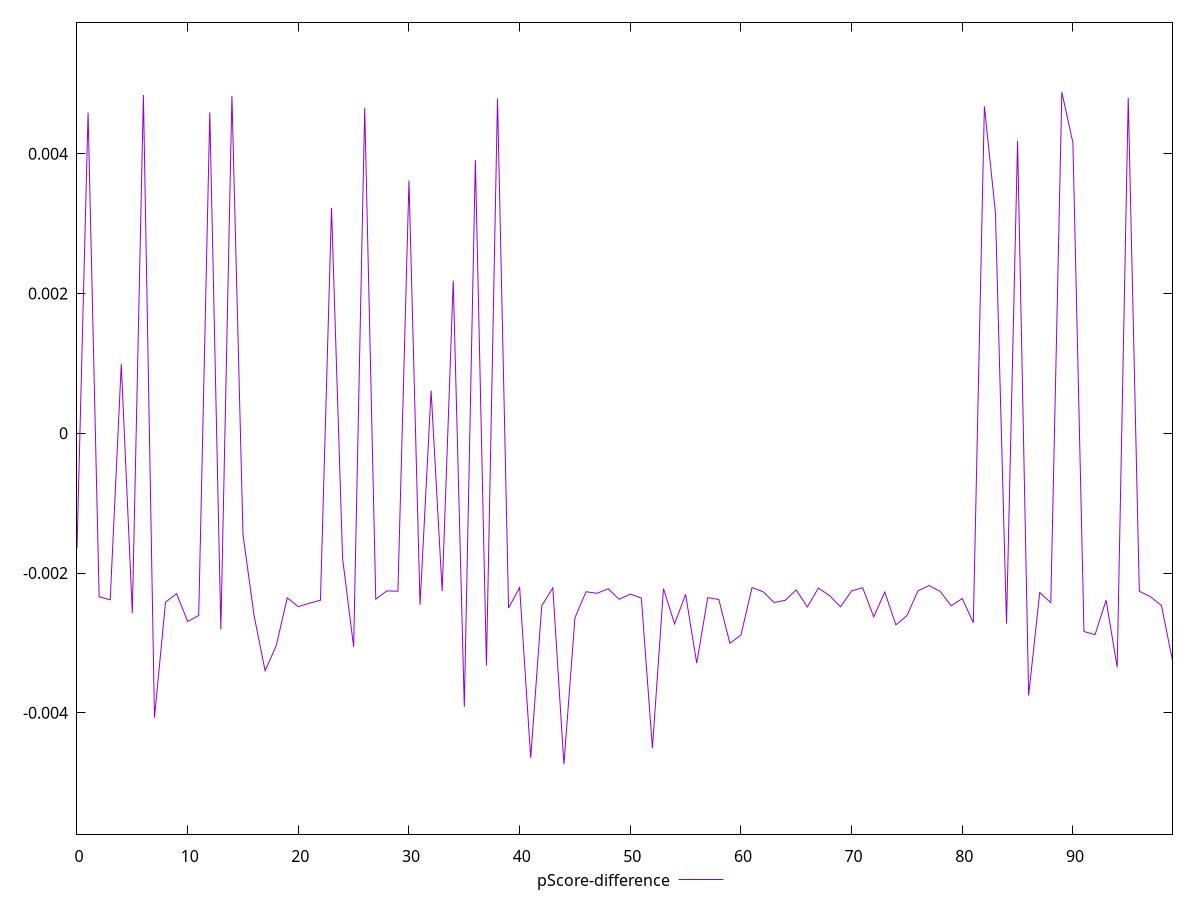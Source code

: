reset

$pScoreDifference <<EOF
0 -0.0016465825946115897
1 0.0045888841659088575
2 -0.0023399713045539894
3 -0.002383170889239894
4 0.0009885679802826841
5 -0.002572139204326751
6 0.004838878628571575
7 -0.004068975006795483
8 -0.0024166081125629457
9 -0.0022962386215099606
10 -0.002692938788557697
11 -0.002607296466484499
12 0.004590253461231764
13 -0.002808148975939062
14 0.004828185709628174
15 -0.0014501108698141696
16 -0.0026080409555178097
17 -0.0033979295122923414
18 -0.0030403695924187124
19 -0.0023545616063754826
20 -0.002480268776973382
21 -0.002431866276242589
22 -0.002389137894737714
23 0.0032251747667726427
24 -0.0017902748955612724
25 -0.003055989638240275
26 0.004657035266648291
27 -0.0023731576354857342
28 -0.0022558348413772578
29 -0.0022600412124325064
30 0.0036150350493577843
31 -0.0024540892895603683
32 0.0006099697299826179
33 -0.002258841155315272
34 0.0021838076171640797
35 -0.003913536923851102
36 0.003910859928235588
37 -0.0033240515263019965
38 0.0047908269427725525
39 -0.0025013314684148025
40 -0.002206082047388369
41 -0.004645129475722709
42 -0.002467390886014331
43 -0.0022115687846095966
44 -0.004735693020946341
45 -0.002639659108680359
46 -0.0022675610819598013
47 -0.002289908209804681
48 -0.0022247964436894474
49 -0.0023757120446333824
50 -0.002301010075522747
51 -0.0023586508155344355
52 -0.0045052657167039545
53 -0.002222944193219778
54 -0.002727383821000462
55 -0.0023057045229737394
56 -0.0032895735757652034
57 -0.0023524545727686696
58 -0.002378615382859328
59 -0.00300483849184352
60 -0.002887898493010743
61 -0.0022085784353693683
62 -0.002267101491635559
63 -0.0024216283202382893
64 -0.002390051560624329
65 -0.0022421830866961034
66 -0.0024859555282039647
67 -0.002214644318402681
68 -0.0023221294592072894
69 -0.0024831758795678116
70 -0.002256380078772713
71 -0.00221001177432123
72 -0.0026262384029656083
73 -0.0022730399151248415
74 -0.0027415857288777268
75 -0.0026098097710982593
76 -0.002254461793482765
77 -0.0021794137564298266
78 -0.0022622592789478535
79 -0.0024688673013013585
80 -0.002364816470217912
81 -0.002711732457108207
82 0.004676907267130548
83 0.003155974292732844
84 -0.00272450979566774
85 0.004183236929794942
86 -0.0037516204067900016
87 -0.002279132960089969
88 -0.0024239456771683043
89 0.004879625296770662
90 0.004155489147337876
91 -0.002837073077172958
92 -0.002881363115667668
93 -0.002388341919613124
94 -0.003348033632605052
95 0.004796635760380807
96 -0.0022609582542942874
97 -0.0023376903951846106
98 -0.0024649881470990564
99 -0.0032527779750396446
EOF

set key outside below
set xrange [0:99]
set yrange [-0.005735693020946341:0.005879625296770662]
set trange [-0.005735693020946341:0.005879625296770662]
set terminal svg size 640, 500 enhanced background rgb 'white'
set output "report/report_00029_2021-02-24T13-36-40.390Z/first-contentful-paint/samples/music/pScore-difference/values.svg"

plot $pScoreDifference title "pScore-difference" with line

reset
